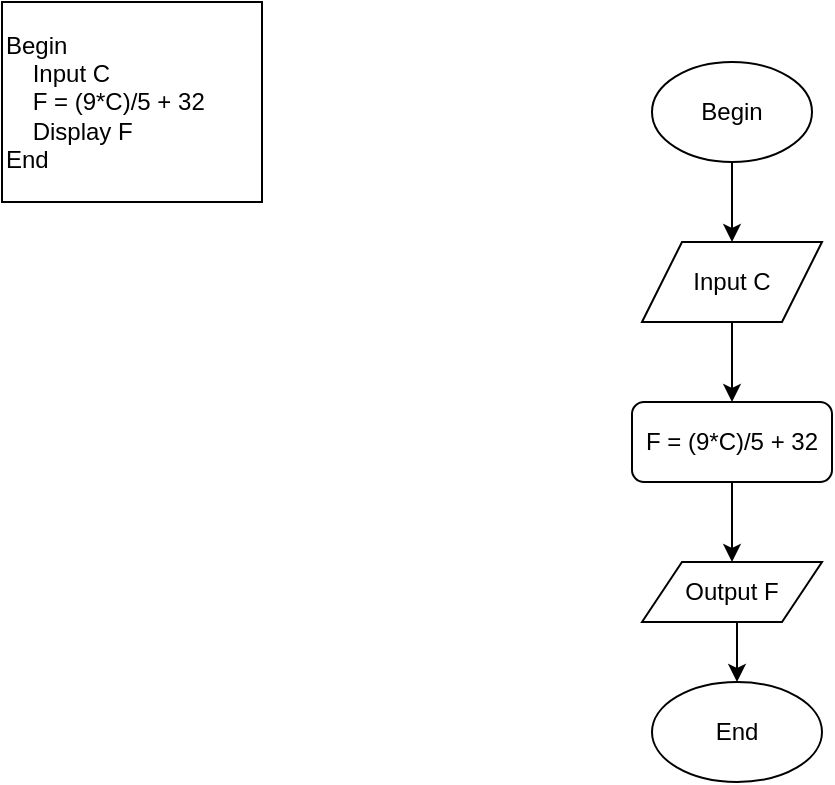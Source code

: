 <mxfile version="22.0.8" type="device" pages="5">
  <diagram name="Trang-1" id="vFIylLtNeCwTv86uV4oR">
    <mxGraphModel dx="794" dy="424" grid="1" gridSize="10" guides="1" tooltips="1" connect="1" arrows="1" fold="1" page="1" pageScale="1" pageWidth="827" pageHeight="1169" math="0" shadow="0">
      <root>
        <mxCell id="0" />
        <mxCell id="1" parent="0" />
        <mxCell id="Jjb0WWvVsoloN2q1hQq--4" style="edgeStyle=orthogonalEdgeStyle;rounded=0;orthogonalLoop=1;jettySize=auto;html=1;exitX=0.5;exitY=1;exitDx=0;exitDy=0;" parent="1" source="7lgtDSDLmDvJaF260YZC-1" target="7lgtDSDLmDvJaF260YZC-3" edge="1">
          <mxGeometry relative="1" as="geometry" />
        </mxCell>
        <mxCell id="7lgtDSDLmDvJaF260YZC-1" value="Begin" style="ellipse;whiteSpace=wrap;html=1;" parent="1" vertex="1">
          <mxGeometry x="355" y="50" width="80" height="50" as="geometry" />
        </mxCell>
        <mxCell id="Jjb0WWvVsoloN2q1hQq--3" style="edgeStyle=orthogonalEdgeStyle;rounded=0;orthogonalLoop=1;jettySize=auto;html=1;exitX=0.5;exitY=1;exitDx=0;exitDy=0;" parent="1" source="7lgtDSDLmDvJaF260YZC-3" target="7lgtDSDLmDvJaF260YZC-5" edge="1">
          <mxGeometry relative="1" as="geometry" />
        </mxCell>
        <mxCell id="7lgtDSDLmDvJaF260YZC-3" value="Input C" style="shape=parallelogram;perimeter=parallelogramPerimeter;whiteSpace=wrap;html=1;fixedSize=1;" parent="1" vertex="1">
          <mxGeometry x="350" y="140" width="90" height="40" as="geometry" />
        </mxCell>
        <mxCell id="Jjb0WWvVsoloN2q1hQq--5" style="edgeStyle=orthogonalEdgeStyle;rounded=0;orthogonalLoop=1;jettySize=auto;html=1;exitX=0.5;exitY=1;exitDx=0;exitDy=0;" parent="1" source="7lgtDSDLmDvJaF260YZC-5" target="7lgtDSDLmDvJaF260YZC-6" edge="1">
          <mxGeometry relative="1" as="geometry" />
        </mxCell>
        <mxCell id="7lgtDSDLmDvJaF260YZC-5" value="F = (9*C)/5 + 32" style="rounded=1;whiteSpace=wrap;html=1;" parent="1" vertex="1">
          <mxGeometry x="345" y="220" width="100" height="40" as="geometry" />
        </mxCell>
        <mxCell id="Jjb0WWvVsoloN2q1hQq--6" style="edgeStyle=orthogonalEdgeStyle;rounded=0;orthogonalLoop=1;jettySize=auto;html=1;exitX=0.5;exitY=1;exitDx=0;exitDy=0;entryX=0.5;entryY=0;entryDx=0;entryDy=0;" parent="1" source="7lgtDSDLmDvJaF260YZC-6" target="7lgtDSDLmDvJaF260YZC-7" edge="1">
          <mxGeometry relative="1" as="geometry" />
        </mxCell>
        <mxCell id="7lgtDSDLmDvJaF260YZC-6" value="Output F" style="shape=parallelogram;perimeter=parallelogramPerimeter;whiteSpace=wrap;html=1;fixedSize=1;" parent="1" vertex="1">
          <mxGeometry x="350" y="300" width="90" height="30" as="geometry" />
        </mxCell>
        <mxCell id="7lgtDSDLmDvJaF260YZC-7" value="End" style="ellipse;whiteSpace=wrap;html=1;" parent="1" vertex="1">
          <mxGeometry x="355" y="360" width="85" height="50" as="geometry" />
        </mxCell>
        <mxCell id="PAeV18RGABnAqeHClcVU-1" value="&lt;div&gt;Begin&lt;/div&gt;&lt;div&gt;&amp;nbsp; &amp;nbsp; Input C&lt;/div&gt;&lt;div&gt;&amp;nbsp; &amp;nbsp; F = (9*C)/5 + 32&lt;/div&gt;&lt;div&gt;&amp;nbsp; &amp;nbsp; Display F&lt;/div&gt;&lt;div style=&quot;&quot;&gt;End&lt;/div&gt;" style="rounded=0;whiteSpace=wrap;html=1;align=left;" parent="1" vertex="1">
          <mxGeometry x="30" y="20" width="130" height="100" as="geometry" />
        </mxCell>
      </root>
    </mxGraphModel>
  </diagram>
  <diagram id="aTIGJS7JrtG6AHfnI--L" name="Trang-2">
    <mxGraphModel dx="794" dy="424" grid="1" gridSize="10" guides="1" tooltips="1" connect="1" arrows="1" fold="1" page="1" pageScale="1" pageWidth="827" pageHeight="1169" math="0" shadow="0">
      <root>
        <mxCell id="0" />
        <mxCell id="1" parent="0" />
        <mxCell id="Hf6Oo3a3roikY9ufOdMt-3" style="edgeStyle=orthogonalEdgeStyle;rounded=0;orthogonalLoop=1;jettySize=auto;html=1;exitX=0.5;exitY=1;exitDx=0;exitDy=0;" parent="1" source="LSUqvGqd_Xumzf4BSxpN-1" target="LSUqvGqd_Xumzf4BSxpN-2" edge="1">
          <mxGeometry relative="1" as="geometry" />
        </mxCell>
        <mxCell id="LSUqvGqd_Xumzf4BSxpN-1" value="Begin" style="ellipse;whiteSpace=wrap;html=1;" parent="1" vertex="1">
          <mxGeometry x="354" y="20" width="120" height="80" as="geometry" />
        </mxCell>
        <mxCell id="Hf6Oo3a3roikY9ufOdMt-4" style="edgeStyle=orthogonalEdgeStyle;rounded=0;orthogonalLoop=1;jettySize=auto;html=1;exitX=0.5;exitY=1;exitDx=0;exitDy=0;entryX=0.5;entryY=0;entryDx=0;entryDy=0;" parent="1" source="LSUqvGqd_Xumzf4BSxpN-2" target="LSUqvGqd_Xumzf4BSxpN-3" edge="1">
          <mxGeometry relative="1" as="geometry" />
        </mxCell>
        <mxCell id="LSUqvGqd_Xumzf4BSxpN-2" value="Input N (0-9)" style="shape=parallelogram;perimeter=parallelogramPerimeter;whiteSpace=wrap;html=1;fixedSize=1;" parent="1" vertex="1">
          <mxGeometry x="354" y="130" width="120" height="60" as="geometry" />
        </mxCell>
        <mxCell id="Hf6Oo3a3roikY9ufOdMt-5" style="edgeStyle=orthogonalEdgeStyle;rounded=0;orthogonalLoop=1;jettySize=auto;html=1;exitX=0.5;exitY=1;exitDx=0;exitDy=0;entryX=0.5;entryY=0;entryDx=0;entryDy=0;" parent="1" source="LSUqvGqd_Xumzf4BSxpN-3" target="LSUqvGqd_Xumzf4BSxpN-4" edge="1">
          <mxGeometry relative="1" as="geometry" />
        </mxCell>
        <mxCell id="LSUqvGqd_Xumzf4BSxpN-3" value="Input M" style="shape=parallelogram;perimeter=parallelogramPerimeter;whiteSpace=wrap;html=1;fixedSize=1;" parent="1" vertex="1">
          <mxGeometry x="354" y="220" width="120" height="60" as="geometry" />
        </mxCell>
        <mxCell id="Hf6Oo3a3roikY9ufOdMt-6" style="edgeStyle=orthogonalEdgeStyle;rounded=0;orthogonalLoop=1;jettySize=auto;html=1;exitX=0;exitY=0.5;exitDx=0;exitDy=0;entryX=0.5;entryY=0;entryDx=0;entryDy=0;" parent="1" source="LSUqvGqd_Xumzf4BSxpN-4" target="LSUqvGqd_Xumzf4BSxpN-5" edge="1">
          <mxGeometry relative="1" as="geometry">
            <mxPoint x="230" y="390" as="targetPoint" />
            <Array as="points">
              <mxPoint x="230" y="350" />
            </Array>
          </mxGeometry>
        </mxCell>
        <mxCell id="Hf6Oo3a3roikY9ufOdMt-7" style="edgeStyle=orthogonalEdgeStyle;rounded=0;orthogonalLoop=1;jettySize=auto;html=1;exitX=1;exitY=0.5;exitDx=0;exitDy=0;entryX=0.65;entryY=-0.056;entryDx=0;entryDy=0;entryPerimeter=0;" parent="1" source="LSUqvGqd_Xumzf4BSxpN-4" target="LSUqvGqd_Xumzf4BSxpN-6" edge="1">
          <mxGeometry relative="1" as="geometry">
            <mxPoint x="600" y="350" as="targetPoint" />
            <Array as="points">
              <mxPoint x="598" y="350" />
            </Array>
          </mxGeometry>
        </mxCell>
        <mxCell id="LSUqvGqd_Xumzf4BSxpN-4" value="(N==M)" style="rhombus;whiteSpace=wrap;html=1;" parent="1" vertex="1">
          <mxGeometry x="374" y="310" width="80" height="80" as="geometry" />
        </mxCell>
        <mxCell id="LSUqvGqd_Xumzf4BSxpN-5" value="Dự đoán đúng" style="rounded=0;whiteSpace=wrap;html=1;" parent="1" vertex="1">
          <mxGeometry x="170" y="400" width="120" height="60" as="geometry" />
        </mxCell>
        <mxCell id="Hf6Oo3a3roikY9ufOdMt-10" style="edgeStyle=orthogonalEdgeStyle;rounded=0;orthogonalLoop=1;jettySize=auto;html=1;exitX=0.5;exitY=1;exitDx=0;exitDy=0;" parent="1" source="LSUqvGqd_Xumzf4BSxpN-6" edge="1">
          <mxGeometry relative="1" as="geometry">
            <mxPoint x="420" y="550" as="targetPoint" />
            <Array as="points">
              <mxPoint x="580" y="520" />
            </Array>
          </mxGeometry>
        </mxCell>
        <mxCell id="LSUqvGqd_Xumzf4BSxpN-6" value="Dự đoán sai" style="rounded=0;whiteSpace=wrap;html=1;" parent="1" vertex="1">
          <mxGeometry x="520" y="400" width="120" height="60" as="geometry" />
        </mxCell>
        <mxCell id="Hf6Oo3a3roikY9ufOdMt-8" value="End" style="ellipse;whiteSpace=wrap;html=1;" parent="1" vertex="1">
          <mxGeometry x="360" y="550" width="120" height="80" as="geometry" />
        </mxCell>
        <mxCell id="Hf6Oo3a3roikY9ufOdMt-9" value="" style="endArrow=classic;html=1;rounded=0;exitX=0.5;exitY=1;exitDx=0;exitDy=0;entryX=0.5;entryY=0;entryDx=0;entryDy=0;" parent="1" target="Hf6Oo3a3roikY9ufOdMt-8" edge="1">
          <mxGeometry width="50" height="50" relative="1" as="geometry">
            <mxPoint x="230" y="450" as="sourcePoint" />
            <mxPoint x="420" y="520" as="targetPoint" />
            <Array as="points">
              <mxPoint x="230" y="490" />
              <mxPoint x="230" y="518" />
              <mxPoint x="420" y="520" />
            </Array>
          </mxGeometry>
        </mxCell>
        <mxCell id="IZ0oYSXruxtN0ZanM2w_-1" value="&lt;div&gt;Begin&lt;/div&gt;&lt;div&gt;&amp;nbsp; N là số được sinh số ngẫu nhiên trong khoảng 0-9&lt;/div&gt;&lt;div&gt;&amp;nbsp; Nhập vào M&lt;/div&gt;&lt;div&gt;&amp;nbsp; IF (N==M)&lt;/div&gt;&lt;div&gt;&amp;nbsp; &amp;nbsp; Display &quot;Dự đoán đúng&quot;&amp;nbsp; &amp;nbsp; &amp;nbsp; &amp;nbsp; &amp;nbsp;&lt;/div&gt;&lt;div&gt;&amp;nbsp; ELSE&amp;nbsp; &amp;nbsp; &amp;nbsp; &amp;nbsp; &amp;nbsp; &amp;nbsp; &amp;nbsp;&lt;/div&gt;&lt;div&gt;&amp;nbsp; &amp;nbsp; Display &quot;Dự đoán sai&quot;&lt;/div&gt;&lt;div&gt;End&lt;/div&gt;" style="rounded=0;whiteSpace=wrap;html=1;align=left;" parent="1" vertex="1">
          <mxGeometry x="20" y="10" width="170" height="150" as="geometry" />
        </mxCell>
      </root>
    </mxGraphModel>
  </diagram>
  <diagram id="OXisM7FZiDd_gsL9jaQ4" name="Trang-3">
    <mxGraphModel dx="794" dy="1593" grid="1" gridSize="10" guides="1" tooltips="1" connect="1" arrows="1" fold="1" page="1" pageScale="1" pageWidth="827" pageHeight="1169" math="0" shadow="0">
      <root>
        <mxCell id="0" />
        <mxCell id="1" parent="0" />
        <mxCell id="4daW24oeosYQIICyrlKQ-1" value="&lt;div&gt;BEGIN&lt;/div&gt;&lt;div&gt;&amp;nbsp; &amp;nbsp; INPUT: Math&lt;/div&gt;&lt;div&gt;&amp;nbsp; &amp;nbsp; INPUT: Physics&lt;/div&gt;&lt;div&gt;&amp;nbsp; &amp;nbsp; INPUT: Chemistry&lt;/div&gt;&lt;div&gt;&amp;nbsp; &amp;nbsp; Average = (Math + Physics + Chemistry) / 3&lt;/div&gt;&lt;div&gt;&amp;nbsp; &amp;nbsp; OUTPUT: Average&lt;/div&gt;&lt;div&gt;END&lt;/div&gt;&lt;div&gt;&lt;br&gt;&lt;/div&gt;" style="rounded=0;whiteSpace=wrap;html=1;align=left;" parent="1" vertex="1">
          <mxGeometry x="10" y="-730" width="270" height="170" as="geometry" />
        </mxCell>
        <mxCell id="lM6RvXEo9NmXFvMERoHF-7" style="edgeStyle=orthogonalEdgeStyle;rounded=0;orthogonalLoop=1;jettySize=auto;html=1;exitX=0.5;exitY=1;exitDx=0;exitDy=0;entryX=0.5;entryY=0;entryDx=0;entryDy=0;" parent="1" source="a8U9lJZzpyabBdd0tQPV-1" target="lM6RvXEo9NmXFvMERoHF-1" edge="1">
          <mxGeometry relative="1" as="geometry" />
        </mxCell>
        <mxCell id="a8U9lJZzpyabBdd0tQPV-1" value="Begin" style="ellipse;whiteSpace=wrap;html=1;" parent="1" vertex="1">
          <mxGeometry x="414" y="-730" width="120" height="80" as="geometry" />
        </mxCell>
        <mxCell id="lM6RvXEo9NmXFvMERoHF-8" style="edgeStyle=orthogonalEdgeStyle;rounded=0;orthogonalLoop=1;jettySize=auto;html=1;exitX=0.5;exitY=1;exitDx=0;exitDy=0;entryX=0.5;entryY=0;entryDx=0;entryDy=0;" parent="1" source="lM6RvXEo9NmXFvMERoHF-1" target="lM6RvXEo9NmXFvMERoHF-2" edge="1">
          <mxGeometry relative="1" as="geometry" />
        </mxCell>
        <mxCell id="lM6RvXEo9NmXFvMERoHF-1" value="&amp;nbsp;INPUT: Math" style="shape=parallelogram;perimeter=parallelogramPerimeter;whiteSpace=wrap;html=1;fixedSize=1;" parent="1" vertex="1">
          <mxGeometry x="414" y="-614" width="120" height="60" as="geometry" />
        </mxCell>
        <mxCell id="lM6RvXEo9NmXFvMERoHF-9" style="edgeStyle=orthogonalEdgeStyle;rounded=0;orthogonalLoop=1;jettySize=auto;html=1;exitX=0.5;exitY=1;exitDx=0;exitDy=0;" parent="1" source="lM6RvXEo9NmXFvMERoHF-2" target="lM6RvXEo9NmXFvMERoHF-3" edge="1">
          <mxGeometry relative="1" as="geometry" />
        </mxCell>
        <mxCell id="lM6RvXEo9NmXFvMERoHF-2" value="INPUT: Physics" style="shape=parallelogram;perimeter=parallelogramPerimeter;whiteSpace=wrap;html=1;fixedSize=1;" parent="1" vertex="1">
          <mxGeometry x="414" y="-510" width="120" height="60" as="geometry" />
        </mxCell>
        <mxCell id="lM6RvXEo9NmXFvMERoHF-10" style="edgeStyle=orthogonalEdgeStyle;rounded=0;orthogonalLoop=1;jettySize=auto;html=1;exitX=0.5;exitY=1;exitDx=0;exitDy=0;entryX=0.5;entryY=0;entryDx=0;entryDy=0;" parent="1" source="lM6RvXEo9NmXFvMERoHF-3" target="lM6RvXEo9NmXFvMERoHF-4" edge="1">
          <mxGeometry relative="1" as="geometry" />
        </mxCell>
        <mxCell id="lM6RvXEo9NmXFvMERoHF-3" value="INPUT: Chemistry" style="shape=parallelogram;perimeter=parallelogramPerimeter;whiteSpace=wrap;html=1;fixedSize=1;" parent="1" vertex="1">
          <mxGeometry x="414" y="-410" width="120" height="60" as="geometry" />
        </mxCell>
        <mxCell id="vMF6RMyHo88E58Tnetw3-3" style="edgeStyle=orthogonalEdgeStyle;rounded=0;orthogonalLoop=1;jettySize=auto;html=1;exitX=0.5;exitY=1;exitDx=0;exitDy=0;entryX=0.5;entryY=0;entryDx=0;entryDy=0;" parent="1" source="lM6RvXEo9NmXFvMERoHF-4" target="vMF6RMyHo88E58Tnetw3-1" edge="1">
          <mxGeometry relative="1" as="geometry" />
        </mxCell>
        <mxCell id="lM6RvXEo9NmXFvMERoHF-4" value="Average = (Math + Physics + Chemistry) / 3" style="rounded=0;whiteSpace=wrap;html=1;" parent="1" vertex="1">
          <mxGeometry x="410" y="-320" width="120" height="60" as="geometry" />
        </mxCell>
        <mxCell id="vMF6RMyHo88E58Tnetw3-6" style="edgeStyle=orthogonalEdgeStyle;rounded=0;orthogonalLoop=1;jettySize=auto;html=1;exitX=0.5;exitY=1;exitDx=0;exitDy=0;" parent="1" source="vMF6RMyHo88E58Tnetw3-1" target="vMF6RMyHo88E58Tnetw3-4" edge="1">
          <mxGeometry relative="1" as="geometry" />
        </mxCell>
        <mxCell id="vMF6RMyHo88E58Tnetw3-1" value="Output F" style="shape=parallelogram;perimeter=parallelogramPerimeter;whiteSpace=wrap;html=1;fixedSize=1;" parent="1" vertex="1">
          <mxGeometry x="410" y="-220" width="120" height="60" as="geometry" />
        </mxCell>
        <mxCell id="vMF6RMyHo88E58Tnetw3-4" value="End" style="ellipse;whiteSpace=wrap;html=1;" parent="1" vertex="1">
          <mxGeometry x="410" y="-130" width="120" height="80" as="geometry" />
        </mxCell>
      </root>
    </mxGraphModel>
  </diagram>
  <diagram id="4H9rtfmk8R0JcCnVrpjd" name="Trang-4">
    <mxGraphModel dx="794" dy="2762" grid="1" gridSize="10" guides="1" tooltips="1" connect="1" arrows="1" fold="1" page="1" pageScale="1" pageWidth="827" pageHeight="1169" math="0" shadow="0">
      <root>
        <mxCell id="0" />
        <mxCell id="1" parent="0" />
        <mxCell id="8nJwz5Qq61TrcS2oU1sx-2" value="&lt;div&gt;BEGIN&lt;/div&gt;&lt;div&gt;&amp;nbsp; &amp;nbsp; INPUT: USD&lt;/div&gt;&lt;div&gt;&amp;nbsp; &amp;nbsp; VND = USD * 23000&lt;/div&gt;&lt;div&gt;&amp;nbsp; &amp;nbsp; OUTPUT: VND&lt;/div&gt;&lt;div&gt;END&lt;/div&gt;&lt;div&gt;&lt;br&gt;&lt;/div&gt;" style="rounded=0;whiteSpace=wrap;html=1;align=left;" parent="1" vertex="1">
          <mxGeometry x="40" y="-2290" width="160" height="110" as="geometry" />
        </mxCell>
        <mxCell id="6KXkrLGAVGlUmJw7IFp3-6" style="edgeStyle=orthogonalEdgeStyle;rounded=0;orthogonalLoop=1;jettySize=auto;html=1;exitX=0.5;exitY=1;exitDx=0;exitDy=0;" parent="1" source="301sjOUJyrbn_K4-utI1-1" target="6KXkrLGAVGlUmJw7IFp3-1" edge="1">
          <mxGeometry relative="1" as="geometry" />
        </mxCell>
        <mxCell id="301sjOUJyrbn_K4-utI1-1" value="Begin" style="ellipse;whiteSpace=wrap;html=1;" parent="1" vertex="1">
          <mxGeometry x="380" y="-2275" width="120" height="80" as="geometry" />
        </mxCell>
        <mxCell id="6KXkrLGAVGlUmJw7IFp3-7" style="edgeStyle=orthogonalEdgeStyle;rounded=0;orthogonalLoop=1;jettySize=auto;html=1;exitX=0.5;exitY=1;exitDx=0;exitDy=0;entryX=0.5;entryY=0;entryDx=0;entryDy=0;" parent="1" source="6KXkrLGAVGlUmJw7IFp3-1" target="6KXkrLGAVGlUmJw7IFp3-2" edge="1">
          <mxGeometry relative="1" as="geometry" />
        </mxCell>
        <mxCell id="6KXkrLGAVGlUmJw7IFp3-1" value="INPUT: USD" style="shape=parallelogram;perimeter=parallelogramPerimeter;whiteSpace=wrap;html=1;fixedSize=1;" parent="1" vertex="1">
          <mxGeometry x="380" y="-2160" width="120" height="60" as="geometry" />
        </mxCell>
        <mxCell id="6KXkrLGAVGlUmJw7IFp3-8" style="edgeStyle=orthogonalEdgeStyle;rounded=0;orthogonalLoop=1;jettySize=auto;html=1;exitX=0.5;exitY=1;exitDx=0;exitDy=0;" parent="1" source="6KXkrLGAVGlUmJw7IFp3-2" target="6KXkrLGAVGlUmJw7IFp3-3" edge="1">
          <mxGeometry relative="1" as="geometry" />
        </mxCell>
        <mxCell id="6KXkrLGAVGlUmJw7IFp3-2" value="VND = USD * 23000" style="rounded=0;whiteSpace=wrap;html=1;" parent="1" vertex="1">
          <mxGeometry x="380" y="-2060" width="120" height="60" as="geometry" />
        </mxCell>
        <mxCell id="6KXkrLGAVGlUmJw7IFp3-9" style="edgeStyle=orthogonalEdgeStyle;rounded=0;orthogonalLoop=1;jettySize=auto;html=1;exitX=0.5;exitY=1;exitDx=0;exitDy=0;" parent="1" source="6KXkrLGAVGlUmJw7IFp3-3" target="6KXkrLGAVGlUmJw7IFp3-5" edge="1">
          <mxGeometry relative="1" as="geometry" />
        </mxCell>
        <mxCell id="6KXkrLGAVGlUmJw7IFp3-3" value="OUTPUT: VND" style="shape=parallelogram;perimeter=parallelogramPerimeter;whiteSpace=wrap;html=1;fixedSize=1;" parent="1" vertex="1">
          <mxGeometry x="380" y="-1970" width="120" height="60" as="geometry" />
        </mxCell>
        <mxCell id="6KXkrLGAVGlUmJw7IFp3-5" value="End" style="ellipse;whiteSpace=wrap;html=1;" parent="1" vertex="1">
          <mxGeometry x="380" y="-1880" width="120" height="80" as="geometry" />
        </mxCell>
      </root>
    </mxGraphModel>
  </diagram>
  <diagram id="00Mvp3fU6A_x8nq74ss-" name="Trang-5">
    <mxGraphModel dx="794" dy="1593" grid="1" gridSize="10" guides="1" tooltips="1" connect="1" arrows="1" fold="1" page="1" pageScale="1" pageWidth="827" pageHeight="1169" math="0" shadow="0">
      <root>
        <mxCell id="0" />
        <mxCell id="1" parent="0" />
        <mxCell id="F2N9C1PUgv93zqCuURlN-1" value="&lt;div&gt;BEGIN&lt;/div&gt;&lt;div&gt;&amp;nbsp; &amp;nbsp; INPUT: Number1&lt;/div&gt;&lt;div&gt;&amp;nbsp; &amp;nbsp; INPUT: Number2&lt;/div&gt;&lt;div&gt;&amp;nbsp; &amp;nbsp; INPUT: Number3&lt;/div&gt;&lt;div&gt;&amp;nbsp; &amp;nbsp; Max = Number1&lt;/div&gt;&lt;div&gt;&amp;nbsp; &amp;nbsp; IF Max &amp;lt; Number2 THEN&lt;/div&gt;&lt;div&gt;&amp;nbsp; &amp;nbsp; &amp;nbsp; &amp;nbsp; Max = Number2&lt;/div&gt;&lt;div&gt;&amp;nbsp; &amp;nbsp; ENDIF&lt;/div&gt;&lt;div&gt;&amp;nbsp; &amp;nbsp; IF Max &amp;lt; Number3 THEN&lt;/div&gt;&lt;div&gt;&amp;nbsp; &amp;nbsp; &amp;nbsp; &amp;nbsp; Max = Number3&lt;/div&gt;&lt;div&gt;&amp;nbsp; &amp;nbsp; ENDIF&lt;/div&gt;&lt;div&gt;&amp;nbsp; &amp;nbsp; OUTPUT: Max&lt;/div&gt;&lt;div&gt;END&lt;/div&gt;&lt;div&gt;&lt;br&gt;&lt;/div&gt;" style="rounded=0;whiteSpace=wrap;html=1;align=left;" parent="1" vertex="1">
          <mxGeometry x="20" y="-1090" width="140" height="300" as="geometry" />
        </mxCell>
        <mxCell id="2myKpx3CnjfFMunsOCsY-1" style="edgeStyle=orthogonalEdgeStyle;rounded=0;orthogonalLoop=1;jettySize=auto;html=1;exitX=0.5;exitY=1;exitDx=0;exitDy=0;" parent="1" source="2myKpx3CnjfFMunsOCsY-2" target="2myKpx3CnjfFMunsOCsY-4" edge="1">
          <mxGeometry relative="1" as="geometry" />
        </mxCell>
        <mxCell id="2myKpx3CnjfFMunsOCsY-2" value="Begin" style="ellipse;whiteSpace=wrap;html=1;" parent="1" vertex="1">
          <mxGeometry x="414" y="-1140" width="120" height="80" as="geometry" />
        </mxCell>
        <mxCell id="2myKpx3CnjfFMunsOCsY-3" style="edgeStyle=orthogonalEdgeStyle;rounded=0;orthogonalLoop=1;jettySize=auto;html=1;exitX=0.5;exitY=1;exitDx=0;exitDy=0;entryX=0.5;entryY=0;entryDx=0;entryDy=0;" parent="1" source="2myKpx3CnjfFMunsOCsY-4" target="2myKpx3CnjfFMunsOCsY-6" edge="1">
          <mxGeometry relative="1" as="geometry" />
        </mxCell>
        <mxCell id="2myKpx3CnjfFMunsOCsY-4" value="Input Number1" style="shape=parallelogram;perimeter=parallelogramPerimeter;whiteSpace=wrap;html=1;fixedSize=1;" parent="1" vertex="1">
          <mxGeometry x="414" y="-1030" width="120" height="60" as="geometry" />
        </mxCell>
        <mxCell id="2myKpx3CnjfFMunsOCsY-16" style="edgeStyle=orthogonalEdgeStyle;rounded=0;orthogonalLoop=1;jettySize=auto;html=1;exitX=0.5;exitY=1;exitDx=0;exitDy=0;entryX=0.5;entryY=0;entryDx=0;entryDy=0;" parent="1" source="2myKpx3CnjfFMunsOCsY-6" target="2myKpx3CnjfFMunsOCsY-15" edge="1">
          <mxGeometry relative="1" as="geometry" />
        </mxCell>
        <mxCell id="2myKpx3CnjfFMunsOCsY-6" value="Input Number2" style="shape=parallelogram;perimeter=parallelogramPerimeter;whiteSpace=wrap;html=1;fixedSize=1;" parent="1" vertex="1">
          <mxGeometry x="414" y="-940" width="120" height="60" as="geometry" />
        </mxCell>
        <mxCell id="cgAMYac9RA1CXpzt1n0u-3" style="edgeStyle=orthogonalEdgeStyle;rounded=0;orthogonalLoop=1;jettySize=auto;html=1;exitX=0.5;exitY=1;exitDx=0;exitDy=0;entryX=0.5;entryY=0;entryDx=0;entryDy=0;" parent="1" source="2myKpx3CnjfFMunsOCsY-15" target="cgAMYac9RA1CXpzt1n0u-1" edge="1">
          <mxGeometry relative="1" as="geometry" />
        </mxCell>
        <mxCell id="2myKpx3CnjfFMunsOCsY-15" value="Input Number3" style="shape=parallelogram;perimeter=parallelogramPerimeter;whiteSpace=wrap;html=1;fixedSize=1;" parent="1" vertex="1">
          <mxGeometry x="414" y="-850" width="120" height="60" as="geometry" />
        </mxCell>
        <mxCell id="LF1JvWusAXD_Mq3V3Nmv-10" style="edgeStyle=orthogonalEdgeStyle;rounded=0;orthogonalLoop=1;jettySize=auto;html=1;exitX=0.5;exitY=1;exitDx=0;exitDy=0;entryX=0.5;entryY=0;entryDx=0;entryDy=0;" parent="1" source="cgAMYac9RA1CXpzt1n0u-1" target="LF1JvWusAXD_Mq3V3Nmv-3" edge="1">
          <mxGeometry relative="1" as="geometry" />
        </mxCell>
        <mxCell id="cgAMYac9RA1CXpzt1n0u-1" value="Max = Input Number1" style="shape=parallelogram;perimeter=parallelogramPerimeter;whiteSpace=wrap;html=1;fixedSize=1;" parent="1" vertex="1">
          <mxGeometry x="386" y="-740" width="176" height="80" as="geometry" />
        </mxCell>
        <mxCell id="LF1JvWusAXD_Mq3V3Nmv-1" style="edgeStyle=orthogonalEdgeStyle;rounded=0;orthogonalLoop=1;jettySize=auto;html=1;exitX=0;exitY=0.5;exitDx=0;exitDy=0;entryX=0.5;entryY=0;entryDx=0;entryDy=0;" parent="1" source="LF1JvWusAXD_Mq3V3Nmv-3" target="LF1JvWusAXD_Mq3V3Nmv-4" edge="1">
          <mxGeometry relative="1" as="geometry">
            <mxPoint x="290" y="-520" as="targetPoint" />
            <Array as="points">
              <mxPoint x="290" y="-560" />
            </Array>
          </mxGeometry>
        </mxCell>
        <mxCell id="LF1JvWusAXD_Mq3V3Nmv-2" style="edgeStyle=orthogonalEdgeStyle;rounded=0;orthogonalLoop=1;jettySize=auto;html=1;exitX=1;exitY=0.5;exitDx=0;exitDy=0;entryX=0.65;entryY=-0.056;entryDx=0;entryDy=0;entryPerimeter=0;" parent="1" source="LF1JvWusAXD_Mq3V3Nmv-3" target="LF1JvWusAXD_Mq3V3Nmv-6" edge="1">
          <mxGeometry relative="1" as="geometry">
            <mxPoint x="660" y="-560" as="targetPoint" />
            <Array as="points">
              <mxPoint x="658" y="-560" />
            </Array>
          </mxGeometry>
        </mxCell>
        <mxCell id="LF1JvWusAXD_Mq3V3Nmv-3" value="Max &amp;lt; Number2" style="rhombus;whiteSpace=wrap;html=1;" parent="1" vertex="1">
          <mxGeometry x="434" y="-600" width="80" height="80" as="geometry" />
        </mxCell>
        <mxCell id="LF1JvWusAXD_Mq3V3Nmv-4" value="Max = Number2" style="rounded=0;whiteSpace=wrap;html=1;" parent="1" vertex="1">
          <mxGeometry x="230" y="-510" width="120" height="60" as="geometry" />
        </mxCell>
        <mxCell id="LF1JvWusAXD_Mq3V3Nmv-5" style="edgeStyle=orthogonalEdgeStyle;rounded=0;orthogonalLoop=1;jettySize=auto;html=1;exitX=0.5;exitY=1;exitDx=0;exitDy=0;" parent="1" source="LF1JvWusAXD_Mq3V3Nmv-6" edge="1">
          <mxGeometry relative="1" as="geometry">
            <mxPoint x="480" y="-360" as="targetPoint" />
            <Array as="points">
              <mxPoint x="640" y="-390" />
            </Array>
          </mxGeometry>
        </mxCell>
        <mxCell id="LF1JvWusAXD_Mq3V3Nmv-6" value="Max = Number1" style="rounded=0;whiteSpace=wrap;html=1;" parent="1" vertex="1">
          <mxGeometry x="580" y="-510" width="120" height="60" as="geometry" />
        </mxCell>
        <mxCell id="LF1JvWusAXD_Mq3V3Nmv-7" value="" style="endArrow=classic;html=1;rounded=0;exitX=0.5;exitY=1;exitDx=0;exitDy=0;entryX=0.5;entryY=0;entryDx=0;entryDy=0;" parent="1" edge="1">
          <mxGeometry width="50" height="50" relative="1" as="geometry">
            <mxPoint x="290" y="-460" as="sourcePoint" />
            <mxPoint x="480" y="-360" as="targetPoint" />
            <Array as="points">
              <mxPoint x="290" y="-420" />
              <mxPoint x="290" y="-392" />
              <mxPoint x="480" y="-390" />
            </Array>
          </mxGeometry>
        </mxCell>
        <mxCell id="LF1JvWusAXD_Mq3V3Nmv-8" value="Yes" style="text;html=1;align=center;verticalAlign=middle;resizable=0;points=[];autosize=1;strokeColor=none;fillColor=none;" parent="1" vertex="1">
          <mxGeometry x="310" y="-600" width="40" height="30" as="geometry" />
        </mxCell>
        <mxCell id="LF1JvWusAXD_Mq3V3Nmv-9" value="No" style="text;html=1;align=center;verticalAlign=middle;resizable=0;points=[];autosize=1;strokeColor=none;fillColor=none;" parent="1" vertex="1">
          <mxGeometry x="580" y="-600" width="40" height="30" as="geometry" />
        </mxCell>
        <mxCell id="LF1JvWusAXD_Mq3V3Nmv-12" style="edgeStyle=orthogonalEdgeStyle;rounded=0;orthogonalLoop=1;jettySize=auto;html=1;exitX=0;exitY=0.5;exitDx=0;exitDy=0;entryX=0.5;entryY=0;entryDx=0;entryDy=0;" parent="1" source="LF1JvWusAXD_Mq3V3Nmv-14" target="LF1JvWusAXD_Mq3V3Nmv-15" edge="1">
          <mxGeometry relative="1" as="geometry">
            <mxPoint x="299" y="-280" as="targetPoint" />
            <Array as="points">
              <mxPoint x="299" y="-320" />
            </Array>
          </mxGeometry>
        </mxCell>
        <mxCell id="LF1JvWusAXD_Mq3V3Nmv-13" style="edgeStyle=orthogonalEdgeStyle;rounded=0;orthogonalLoop=1;jettySize=auto;html=1;exitX=1;exitY=0.5;exitDx=0;exitDy=0;entryX=0.65;entryY=-0.056;entryDx=0;entryDy=0;entryPerimeter=0;" parent="1" source="LF1JvWusAXD_Mq3V3Nmv-14" target="LF1JvWusAXD_Mq3V3Nmv-17" edge="1">
          <mxGeometry relative="1" as="geometry">
            <mxPoint x="669" y="-320" as="targetPoint" />
            <Array as="points">
              <mxPoint x="667" y="-320" />
            </Array>
          </mxGeometry>
        </mxCell>
        <mxCell id="LF1JvWusAXD_Mq3V3Nmv-14" value="Max &amp;lt; Number3" style="rhombus;whiteSpace=wrap;html=1;" parent="1" vertex="1">
          <mxGeometry x="443" y="-360" width="80" height="80" as="geometry" />
        </mxCell>
        <mxCell id="LF1JvWusAXD_Mq3V3Nmv-15" value="Max = Number3" style="rounded=0;whiteSpace=wrap;html=1;" parent="1" vertex="1">
          <mxGeometry x="239" y="-270" width="120" height="60" as="geometry" />
        </mxCell>
        <mxCell id="LF1JvWusAXD_Mq3V3Nmv-16" style="edgeStyle=orthogonalEdgeStyle;rounded=0;orthogonalLoop=1;jettySize=auto;html=1;exitX=0.5;exitY=1;exitDx=0;exitDy=0;" parent="1" source="LF1JvWusAXD_Mq3V3Nmv-17" edge="1">
          <mxGeometry relative="1" as="geometry">
            <mxPoint x="489" y="-120" as="targetPoint" />
            <Array as="points">
              <mxPoint x="649" y="-170" />
              <mxPoint x="489" y="-170" />
            </Array>
          </mxGeometry>
        </mxCell>
        <mxCell id="LF1JvWusAXD_Mq3V3Nmv-17" value="Max = Number1" style="rounded=0;whiteSpace=wrap;html=1;" parent="1" vertex="1">
          <mxGeometry x="589" y="-270" width="120" height="60" as="geometry" />
        </mxCell>
        <mxCell id="LF1JvWusAXD_Mq3V3Nmv-18" value="" style="endArrow=classic;html=1;rounded=0;exitX=0.5;exitY=1;exitDx=0;exitDy=0;entryX=0.5;entryY=0;entryDx=0;entryDy=0;" parent="1" edge="1">
          <mxGeometry width="50" height="50" relative="1" as="geometry">
            <mxPoint x="299" y="-240" as="sourcePoint" />
            <mxPoint x="489" y="-140" as="targetPoint" />
            <Array as="points">
              <mxPoint x="299" y="-200" />
              <mxPoint x="299" y="-172" />
              <mxPoint x="489" y="-170" />
            </Array>
          </mxGeometry>
        </mxCell>
        <mxCell id="LF1JvWusAXD_Mq3V3Nmv-19" value="Yes" style="text;html=1;align=center;verticalAlign=middle;resizable=0;points=[];autosize=1;strokeColor=none;fillColor=none;" parent="1" vertex="1">
          <mxGeometry x="319" y="-360" width="40" height="30" as="geometry" />
        </mxCell>
        <mxCell id="LF1JvWusAXD_Mq3V3Nmv-20" value="No" style="text;html=1;align=center;verticalAlign=middle;resizable=0;points=[];autosize=1;strokeColor=none;fillColor=none;" parent="1" vertex="1">
          <mxGeometry x="589" y="-360" width="40" height="30" as="geometry" />
        </mxCell>
        <mxCell id="7zA0QvVVCKityhe_78f2-3" style="edgeStyle=orthogonalEdgeStyle;rounded=0;orthogonalLoop=1;jettySize=auto;html=1;exitX=0.5;exitY=1;exitDx=0;exitDy=0;entryX=0.5;entryY=0;entryDx=0;entryDy=0;" parent="1" source="LF1JvWusAXD_Mq3V3Nmv-21" target="7zA0QvVVCKityhe_78f2-2" edge="1">
          <mxGeometry relative="1" as="geometry" />
        </mxCell>
        <mxCell id="LF1JvWusAXD_Mq3V3Nmv-21" value="Output Max" style="shape=parallelogram;perimeter=parallelogramPerimeter;whiteSpace=wrap;html=1;fixedSize=1;" parent="1" vertex="1">
          <mxGeometry x="423" y="-140" width="120" height="60" as="geometry" />
        </mxCell>
        <mxCell id="7zA0QvVVCKityhe_78f2-2" value="End" style="ellipse;whiteSpace=wrap;html=1;" parent="1" vertex="1">
          <mxGeometry x="423" y="-40" width="120" height="80" as="geometry" />
        </mxCell>
      </root>
    </mxGraphModel>
  </diagram>
</mxfile>
